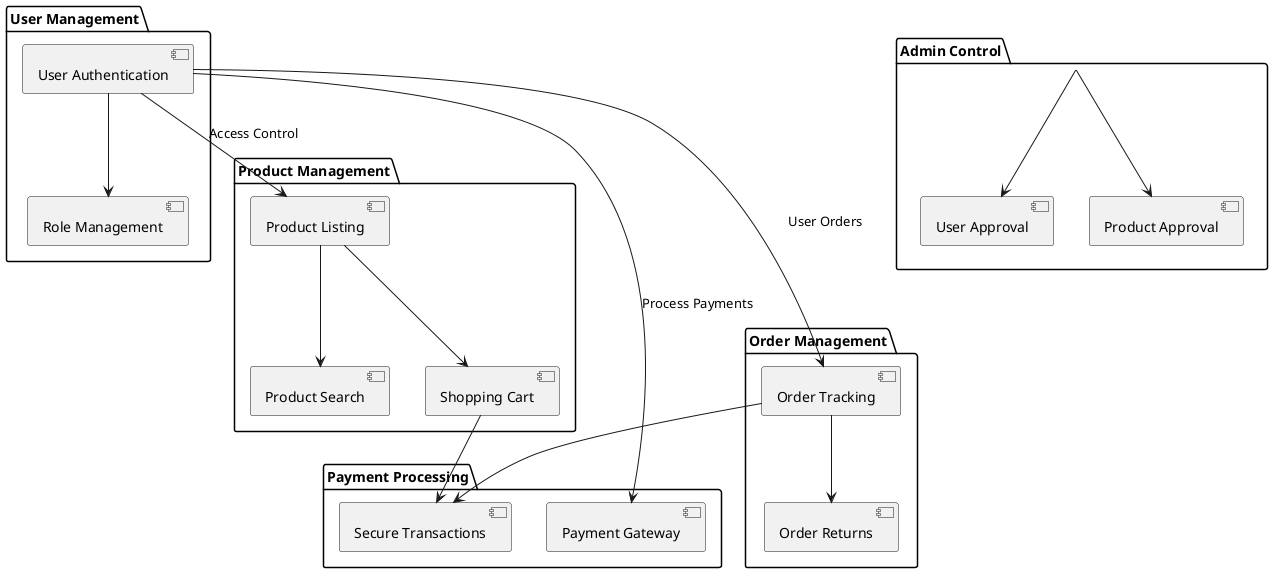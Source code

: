 @startuml

package "User Management" {
    [User Authentication]
    [Role Management]
}

package "Product Management" {
    [Product Listing]
    [Product Search]
    [Shopping Cart]
}

package "Order Management" {
    [Order Tracking]
    [Order Returns]
}

package "Payment Processing" {
    [Payment Gateway]
    [Secure Transactions]
}

package "Admin Control" {
    [User Approval]
    [Product Approval]
}

' Define interactions between components
[User Authentication] --> [Role Management]
[User Authentication] --> [Product Listing] : Access Control
[User Authentication] --> [Order Tracking] : User Orders
[User Authentication] --> [Payment Gateway] : Process Payments

[Product Listing] --> [Product Search]
[Product Listing] --> [Shopping Cart]
[Shopping Cart] --> [Secure Transactions]

[Order Tracking] --> [Order Returns]
[Order Tracking] --> [Secure Transactions]

[Admin Control] --> [User Approval]
[Admin Control] --> [Product Approval]

@enduml
